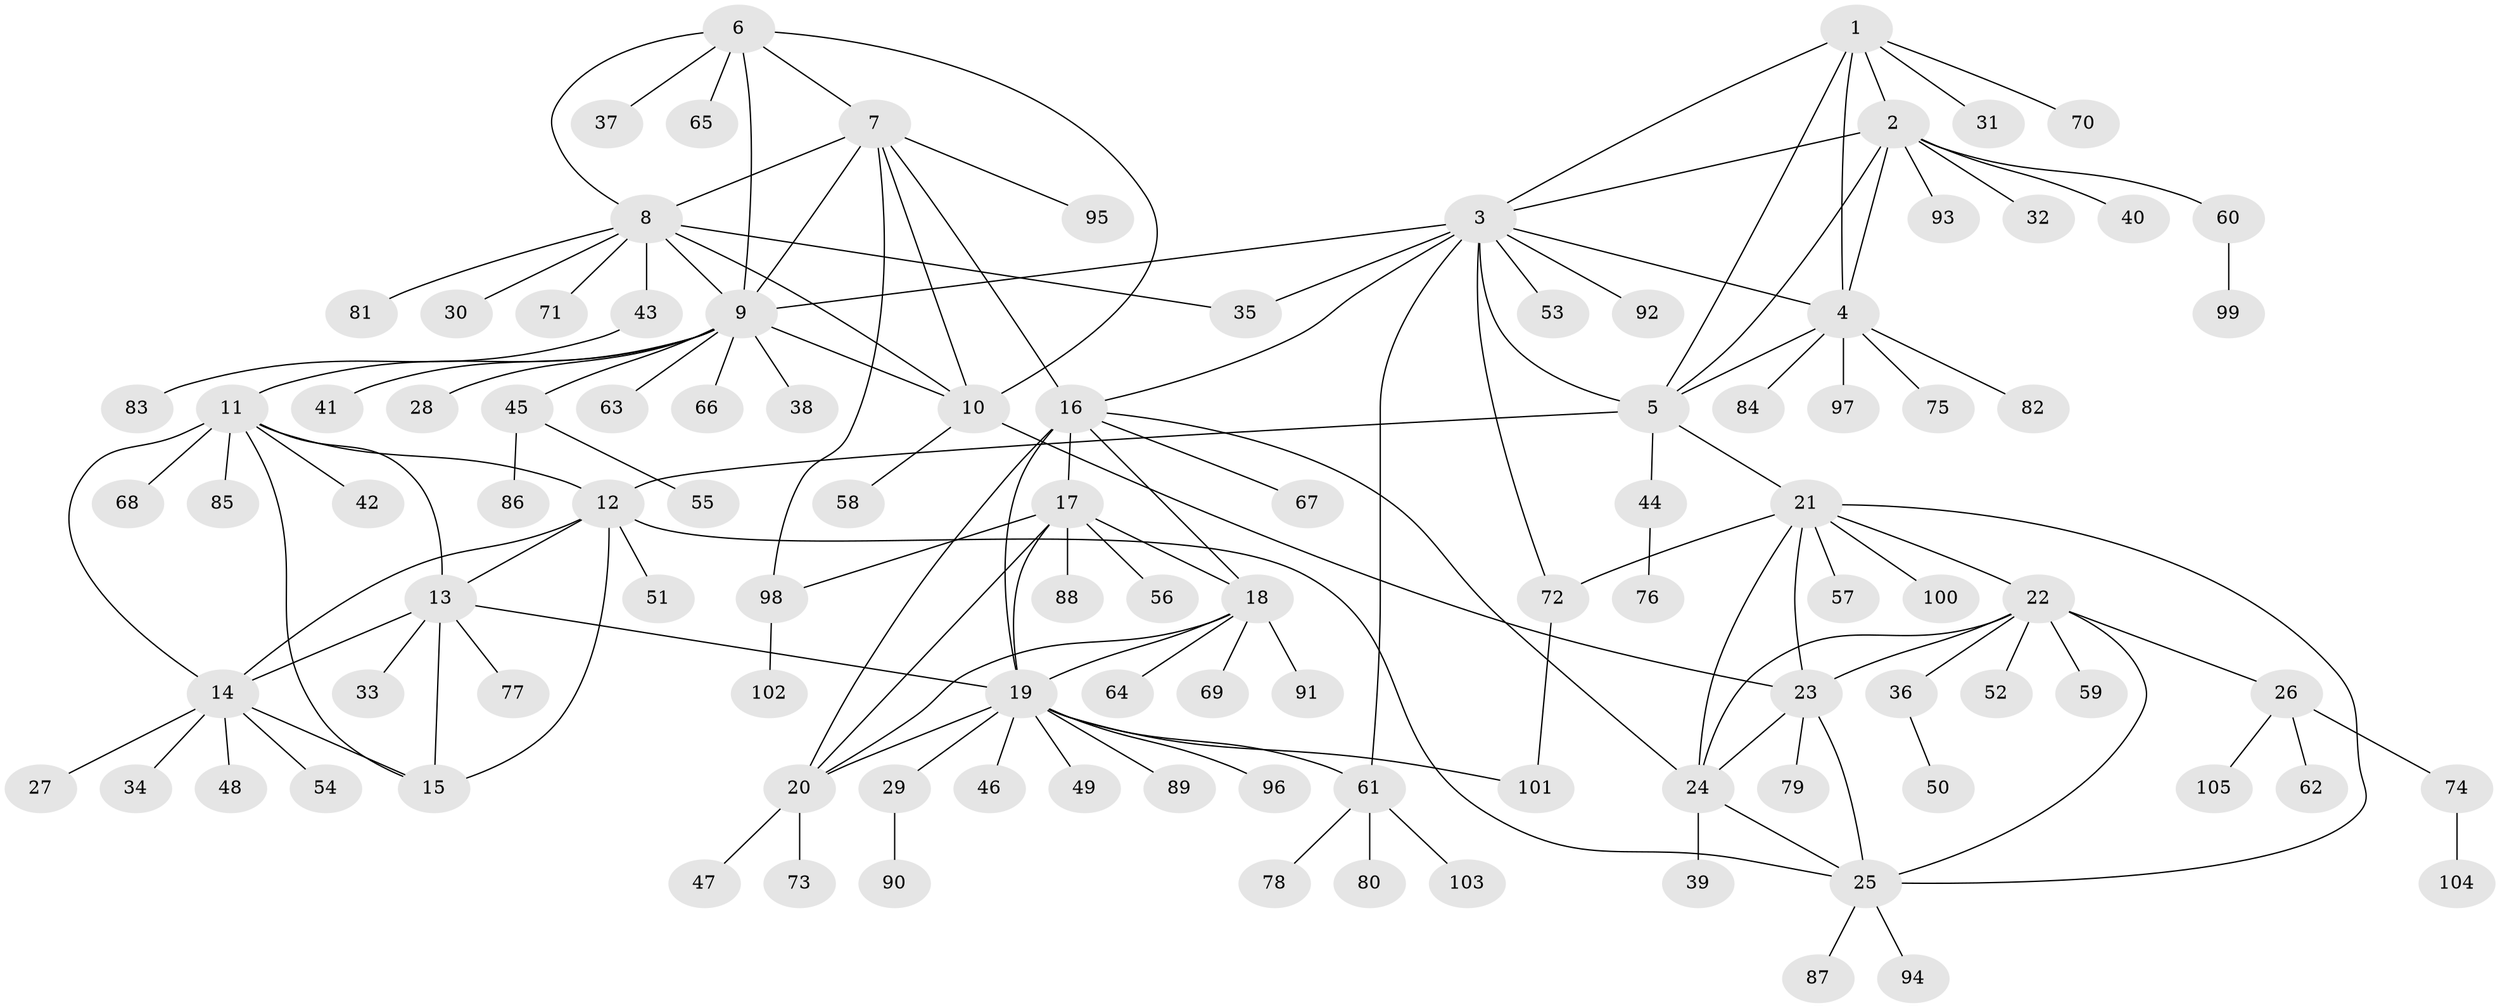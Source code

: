 // coarse degree distribution, {8: 0.0379746835443038, 6: 0.08860759493670886, 9: 0.02531645569620253, 5: 0.05063291139240506, 11: 0.012658227848101266, 4: 0.0379746835443038, 13: 0.012658227848101266, 7: 0.012658227848101266, 1: 0.6455696202531646, 2: 0.0759493670886076}
// Generated by graph-tools (version 1.1) at 2025/24/03/03/25 07:24:16]
// undirected, 105 vertices, 145 edges
graph export_dot {
graph [start="1"]
  node [color=gray90,style=filled];
  1;
  2;
  3;
  4;
  5;
  6;
  7;
  8;
  9;
  10;
  11;
  12;
  13;
  14;
  15;
  16;
  17;
  18;
  19;
  20;
  21;
  22;
  23;
  24;
  25;
  26;
  27;
  28;
  29;
  30;
  31;
  32;
  33;
  34;
  35;
  36;
  37;
  38;
  39;
  40;
  41;
  42;
  43;
  44;
  45;
  46;
  47;
  48;
  49;
  50;
  51;
  52;
  53;
  54;
  55;
  56;
  57;
  58;
  59;
  60;
  61;
  62;
  63;
  64;
  65;
  66;
  67;
  68;
  69;
  70;
  71;
  72;
  73;
  74;
  75;
  76;
  77;
  78;
  79;
  80;
  81;
  82;
  83;
  84;
  85;
  86;
  87;
  88;
  89;
  90;
  91;
  92;
  93;
  94;
  95;
  96;
  97;
  98;
  99;
  100;
  101;
  102;
  103;
  104;
  105;
  1 -- 2;
  1 -- 3;
  1 -- 4;
  1 -- 5;
  1 -- 31;
  1 -- 70;
  2 -- 3;
  2 -- 4;
  2 -- 5;
  2 -- 32;
  2 -- 40;
  2 -- 60;
  2 -- 93;
  3 -- 4;
  3 -- 5;
  3 -- 9;
  3 -- 16;
  3 -- 35;
  3 -- 53;
  3 -- 61;
  3 -- 72;
  3 -- 92;
  4 -- 5;
  4 -- 75;
  4 -- 82;
  4 -- 84;
  4 -- 97;
  5 -- 12;
  5 -- 21;
  5 -- 44;
  6 -- 7;
  6 -- 8;
  6 -- 9;
  6 -- 10;
  6 -- 37;
  6 -- 65;
  7 -- 8;
  7 -- 9;
  7 -- 10;
  7 -- 16;
  7 -- 95;
  7 -- 98;
  8 -- 9;
  8 -- 10;
  8 -- 30;
  8 -- 35;
  8 -- 43;
  8 -- 71;
  8 -- 81;
  9 -- 10;
  9 -- 11;
  9 -- 28;
  9 -- 38;
  9 -- 41;
  9 -- 45;
  9 -- 63;
  9 -- 66;
  10 -- 23;
  10 -- 58;
  11 -- 12;
  11 -- 13;
  11 -- 14;
  11 -- 15;
  11 -- 42;
  11 -- 68;
  11 -- 85;
  12 -- 13;
  12 -- 14;
  12 -- 15;
  12 -- 25;
  12 -- 51;
  13 -- 14;
  13 -- 15;
  13 -- 19;
  13 -- 33;
  13 -- 77;
  14 -- 15;
  14 -- 27;
  14 -- 34;
  14 -- 48;
  14 -- 54;
  16 -- 17;
  16 -- 18;
  16 -- 19;
  16 -- 20;
  16 -- 24;
  16 -- 67;
  17 -- 18;
  17 -- 19;
  17 -- 20;
  17 -- 56;
  17 -- 88;
  17 -- 98;
  18 -- 19;
  18 -- 20;
  18 -- 64;
  18 -- 69;
  18 -- 91;
  19 -- 20;
  19 -- 29;
  19 -- 46;
  19 -- 49;
  19 -- 61;
  19 -- 89;
  19 -- 96;
  19 -- 101;
  20 -- 47;
  20 -- 73;
  21 -- 22;
  21 -- 23;
  21 -- 24;
  21 -- 25;
  21 -- 57;
  21 -- 72;
  21 -- 100;
  22 -- 23;
  22 -- 24;
  22 -- 25;
  22 -- 26;
  22 -- 36;
  22 -- 52;
  22 -- 59;
  23 -- 24;
  23 -- 25;
  23 -- 79;
  24 -- 25;
  24 -- 39;
  25 -- 87;
  25 -- 94;
  26 -- 62;
  26 -- 74;
  26 -- 105;
  29 -- 90;
  36 -- 50;
  43 -- 83;
  44 -- 76;
  45 -- 55;
  45 -- 86;
  60 -- 99;
  61 -- 78;
  61 -- 80;
  61 -- 103;
  72 -- 101;
  74 -- 104;
  98 -- 102;
}
